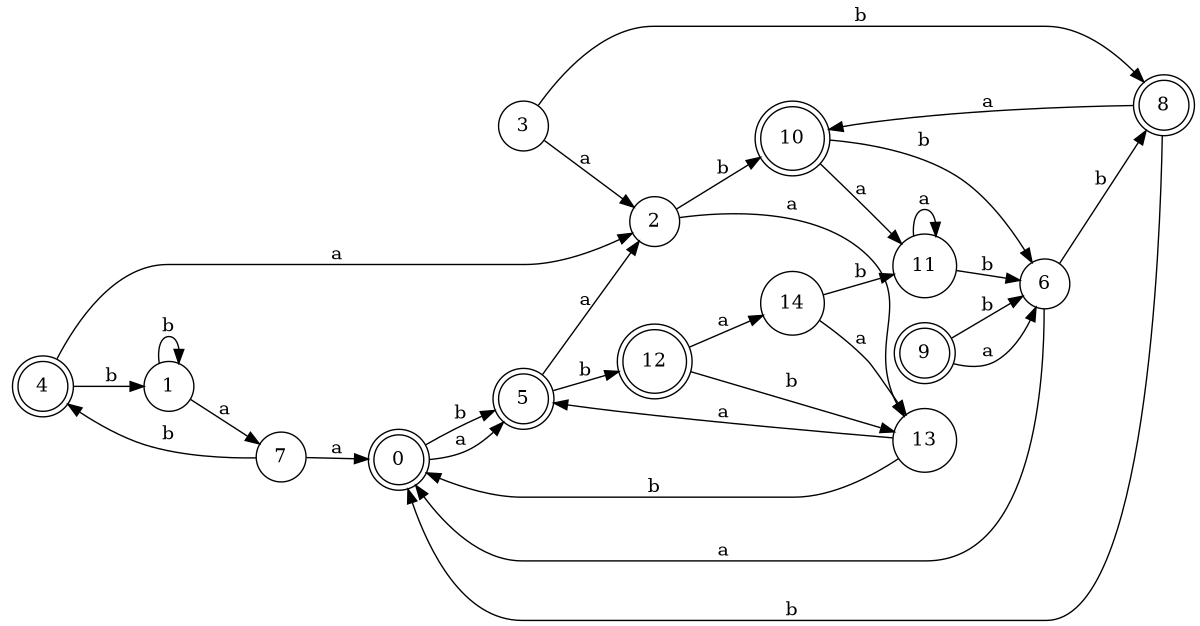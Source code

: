 digraph n12_6 {
__start0 [label="" shape="none"];

rankdir=LR;
size="8,5";

s0 [style="rounded,filled", color="black", fillcolor="white" shape="doublecircle", label="0"];
s1 [style="filled", color="black", fillcolor="white" shape="circle", label="1"];
s2 [style="filled", color="black", fillcolor="white" shape="circle", label="2"];
s3 [style="filled", color="black", fillcolor="white" shape="circle", label="3"];
s4 [style="rounded,filled", color="black", fillcolor="white" shape="doublecircle", label="4"];
s5 [style="rounded,filled", color="black", fillcolor="white" shape="doublecircle", label="5"];
s6 [style="filled", color="black", fillcolor="white" shape="circle", label="6"];
s7 [style="filled", color="black", fillcolor="white" shape="circle", label="7"];
s8 [style="rounded,filled", color="black", fillcolor="white" shape="doublecircle", label="8"];
s9 [style="rounded,filled", color="black", fillcolor="white" shape="doublecircle", label="9"];
s10 [style="rounded,filled", color="black", fillcolor="white" shape="doublecircle", label="10"];
s11 [style="filled", color="black", fillcolor="white" shape="circle", label="11"];
s12 [style="rounded,filled", color="black", fillcolor="white" shape="doublecircle", label="12"];
s13 [style="filled", color="black", fillcolor="white" shape="circle", label="13"];
s14 [style="filled", color="black", fillcolor="white" shape="circle", label="14"];
s0 -> s5 [label="a"];
s0 -> s5 [label="b"];
s1 -> s7 [label="a"];
s1 -> s1 [label="b"];
s2 -> s13 [label="a"];
s2 -> s10 [label="b"];
s3 -> s2 [label="a"];
s3 -> s8 [label="b"];
s4 -> s2 [label="a"];
s4 -> s1 [label="b"];
s5 -> s2 [label="a"];
s5 -> s12 [label="b"];
s6 -> s0 [label="a"];
s6 -> s8 [label="b"];
s7 -> s0 [label="a"];
s7 -> s4 [label="b"];
s8 -> s10 [label="a"];
s8 -> s0 [label="b"];
s9 -> s6 [label="a"];
s9 -> s6 [label="b"];
s10 -> s11 [label="a"];
s10 -> s6 [label="b"];
s11 -> s11 [label="a"];
s11 -> s6 [label="b"];
s12 -> s14 [label="a"];
s12 -> s13 [label="b"];
s13 -> s5 [label="a"];
s13 -> s0 [label="b"];
s14 -> s13 [label="a"];
s14 -> s11 [label="b"];

}